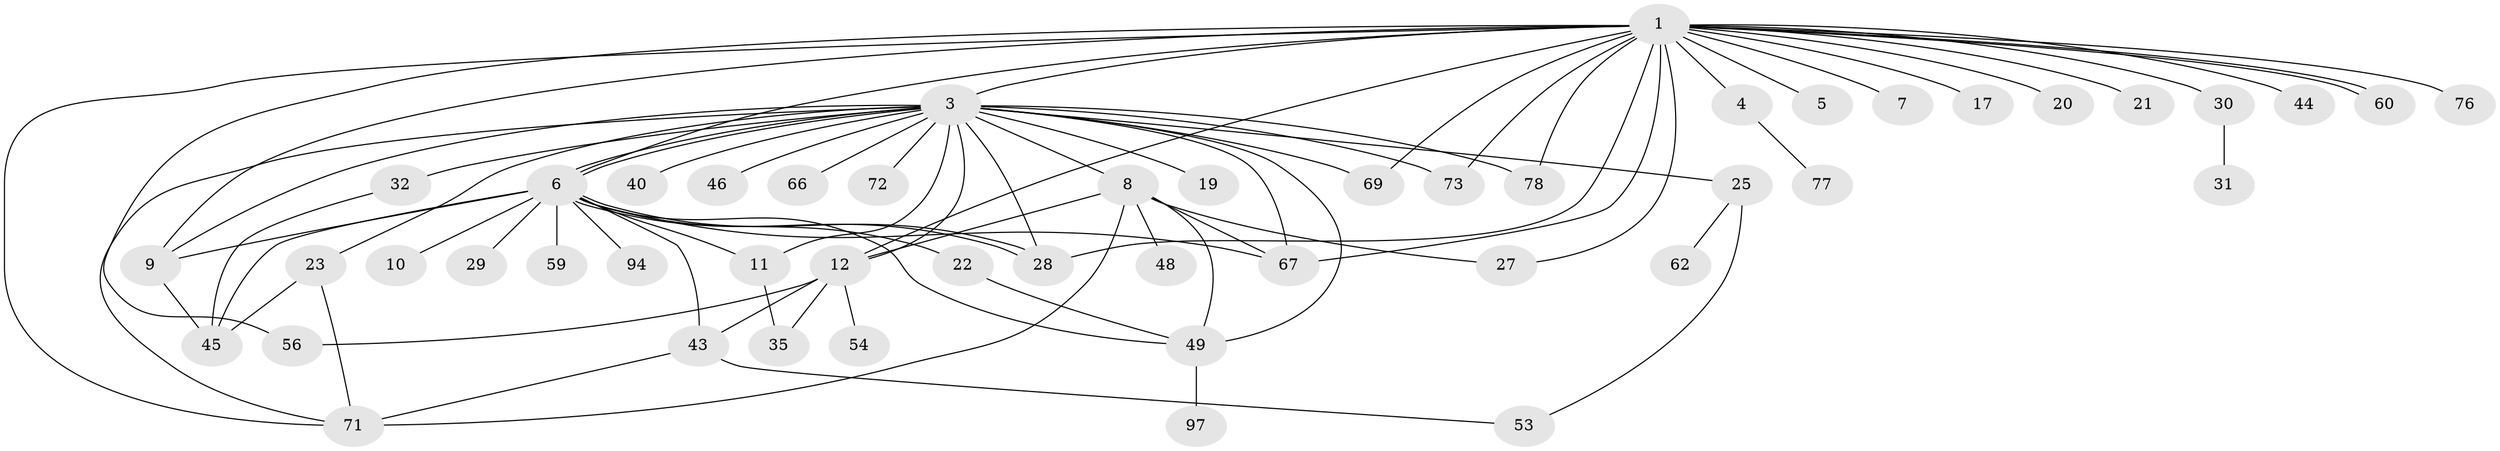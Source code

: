 // original degree distribution, {18: 0.010101010101010102, 10: 0.010101010101010102, 28: 0.010101010101010102, 2: 0.23232323232323232, 1: 0.4444444444444444, 15: 0.010101010101010102, 3: 0.10101010101010101, 6: 0.04040404040404041, 5: 0.030303030303030304, 4: 0.09090909090909091, 7: 0.020202020202020204}
// Generated by graph-tools (version 1.1) at 2025/14/03/09/25 04:14:31]
// undirected, 49 vertices, 80 edges
graph export_dot {
graph [start="1"]
  node [color=gray90,style=filled];
  1 [super="+2+16"];
  3;
  4;
  5;
  6 [super="+13"];
  7;
  8 [super="+24+47"];
  9 [super="+18+42+87+26"];
  10;
  11 [super="+38"];
  12 [super="+34+50"];
  17 [super="+58"];
  19;
  20 [super="+33"];
  21;
  22 [super="+80+95"];
  23 [super="+61"];
  25 [super="+52+99"];
  27;
  28 [super="+86+79+51+37+39"];
  29 [super="+41"];
  30;
  31;
  32 [super="+74"];
  35;
  40;
  43 [super="+57"];
  44;
  45;
  46;
  48;
  49 [super="+91+82+64"];
  53;
  54 [super="+68"];
  56;
  59;
  60 [super="+88+89"];
  62;
  66 [super="+90"];
  67;
  69 [super="+81+70"];
  71 [super="+98"];
  72;
  73;
  76;
  77;
  78;
  94;
  97;
  1 -- 4;
  1 -- 5;
  1 -- 6 [weight=2];
  1 -- 7;
  1 -- 17;
  1 -- 20;
  1 -- 44;
  1 -- 56;
  1 -- 60;
  1 -- 60;
  1 -- 67;
  1 -- 69;
  1 -- 76;
  1 -- 78;
  1 -- 28;
  1 -- 3;
  1 -- 71;
  1 -- 9;
  1 -- 73;
  1 -- 12;
  1 -- 21;
  1 -- 27;
  1 -- 30;
  3 -- 6 [weight=2];
  3 -- 6;
  3 -- 8;
  3 -- 9 [weight=2];
  3 -- 11;
  3 -- 19;
  3 -- 23;
  3 -- 25 [weight=2];
  3 -- 32;
  3 -- 40;
  3 -- 46;
  3 -- 49 [weight=2];
  3 -- 66;
  3 -- 67;
  3 -- 69;
  3 -- 71;
  3 -- 72;
  3 -- 73;
  3 -- 78;
  3 -- 28;
  3 -- 12;
  4 -- 77;
  6 -- 10;
  6 -- 22;
  6 -- 28;
  6 -- 28;
  6 -- 29;
  6 -- 43;
  6 -- 49 [weight=2];
  6 -- 59;
  6 -- 67;
  6 -- 11;
  6 -- 9;
  6 -- 45;
  6 -- 94;
  8 -- 48;
  8 -- 49;
  8 -- 67;
  8 -- 71;
  8 -- 27;
  8 -- 12;
  9 -- 45;
  11 -- 35;
  12 -- 35;
  12 -- 54;
  12 -- 56;
  12 -- 43;
  22 -- 49;
  23 -- 45;
  23 -- 71;
  25 -- 53;
  25 -- 62;
  30 -- 31;
  32 -- 45;
  43 -- 53;
  43 -- 71;
  49 -- 97;
}
